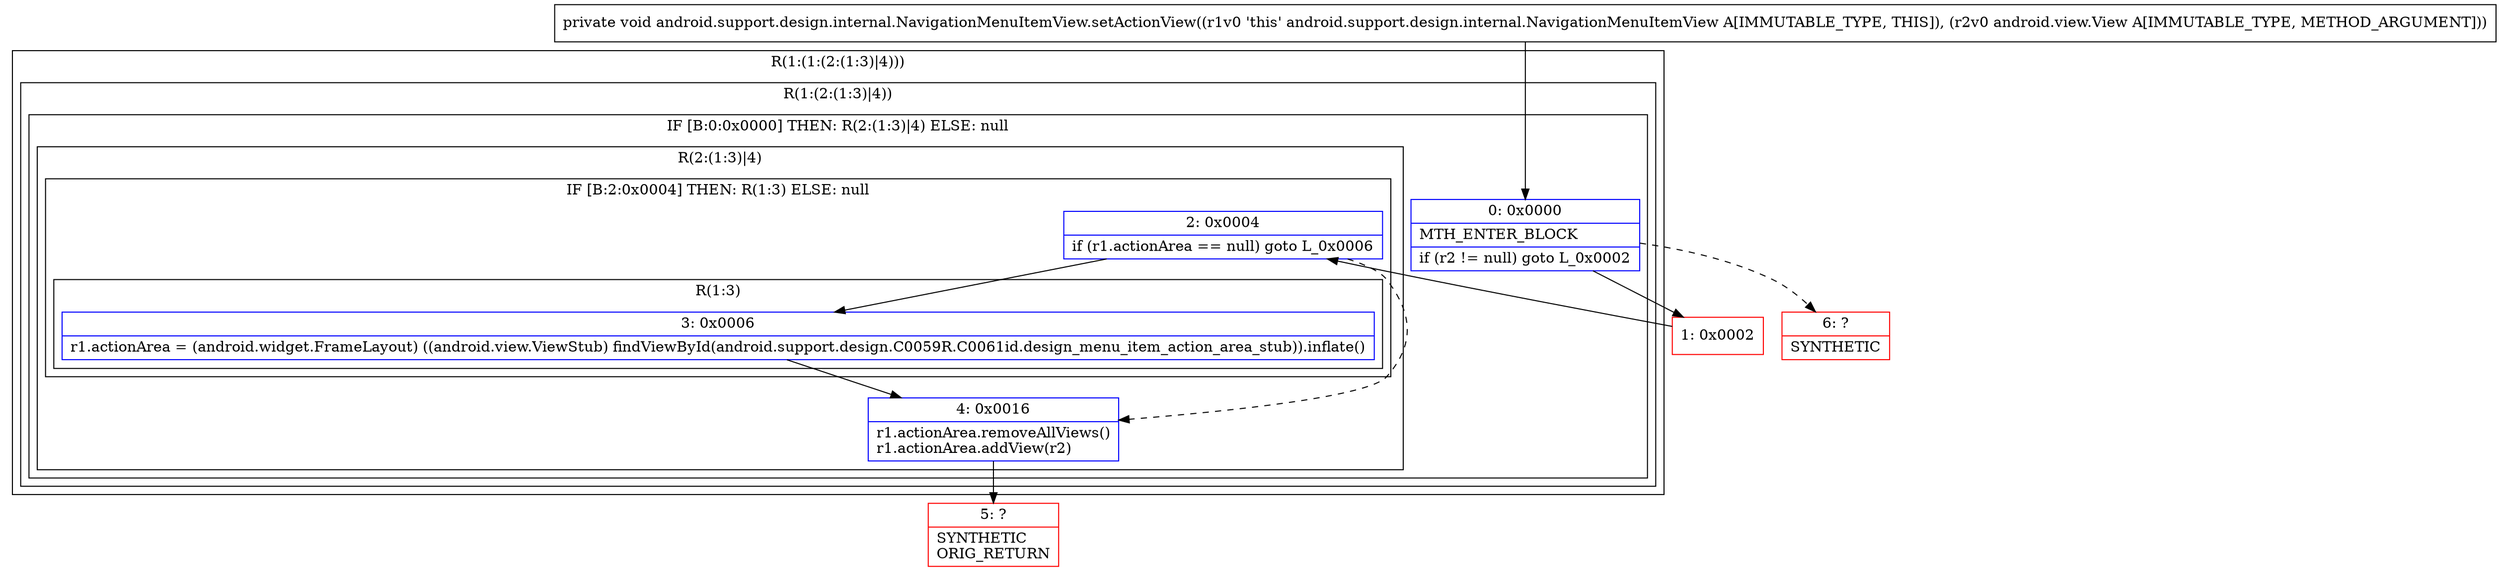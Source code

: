 digraph "CFG forandroid.support.design.internal.NavigationMenuItemView.setActionView(Landroid\/view\/View;)V" {
subgraph cluster_Region_2082558749 {
label = "R(1:(1:(2:(1:3)|4)))";
node [shape=record,color=blue];
subgraph cluster_Region_1346543034 {
label = "R(1:(2:(1:3)|4))";
node [shape=record,color=blue];
subgraph cluster_IfRegion_1652036143 {
label = "IF [B:0:0x0000] THEN: R(2:(1:3)|4) ELSE: null";
node [shape=record,color=blue];
Node_0 [shape=record,label="{0\:\ 0x0000|MTH_ENTER_BLOCK\l|if (r2 != null) goto L_0x0002\l}"];
subgraph cluster_Region_1510428978 {
label = "R(2:(1:3)|4)";
node [shape=record,color=blue];
subgraph cluster_IfRegion_751327444 {
label = "IF [B:2:0x0004] THEN: R(1:3) ELSE: null";
node [shape=record,color=blue];
Node_2 [shape=record,label="{2\:\ 0x0004|if (r1.actionArea == null) goto L_0x0006\l}"];
subgraph cluster_Region_1755561914 {
label = "R(1:3)";
node [shape=record,color=blue];
Node_3 [shape=record,label="{3\:\ 0x0006|r1.actionArea = (android.widget.FrameLayout) ((android.view.ViewStub) findViewById(android.support.design.C0059R.C0061id.design_menu_item_action_area_stub)).inflate()\l}"];
}
}
Node_4 [shape=record,label="{4\:\ 0x0016|r1.actionArea.removeAllViews()\lr1.actionArea.addView(r2)\l}"];
}
}
}
}
Node_1 [shape=record,color=red,label="{1\:\ 0x0002}"];
Node_5 [shape=record,color=red,label="{5\:\ ?|SYNTHETIC\lORIG_RETURN\l}"];
Node_6 [shape=record,color=red,label="{6\:\ ?|SYNTHETIC\l}"];
MethodNode[shape=record,label="{private void android.support.design.internal.NavigationMenuItemView.setActionView((r1v0 'this' android.support.design.internal.NavigationMenuItemView A[IMMUTABLE_TYPE, THIS]), (r2v0 android.view.View A[IMMUTABLE_TYPE, METHOD_ARGUMENT])) }"];
MethodNode -> Node_0;
Node_0 -> Node_1;
Node_0 -> Node_6[style=dashed];
Node_2 -> Node_3;
Node_2 -> Node_4[style=dashed];
Node_3 -> Node_4;
Node_4 -> Node_5;
Node_1 -> Node_2;
}

